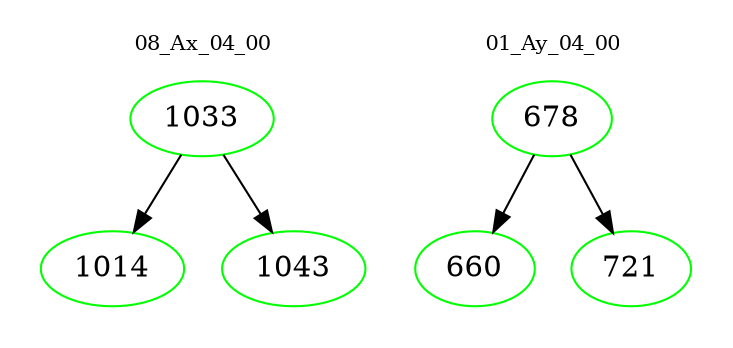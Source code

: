 digraph{
subgraph cluster_0 {
color = white
label = "08_Ax_04_00";
fontsize=10;
T0_1033 [label="1033", color="green"]
T0_1033 -> T0_1014 [color="black"]
T0_1014 [label="1014", color="green"]
T0_1033 -> T0_1043 [color="black"]
T0_1043 [label="1043", color="green"]
}
subgraph cluster_1 {
color = white
label = "01_Ay_04_00";
fontsize=10;
T1_678 [label="678", color="green"]
T1_678 -> T1_660 [color="black"]
T1_660 [label="660", color="green"]
T1_678 -> T1_721 [color="black"]
T1_721 [label="721", color="green"]
}
}
